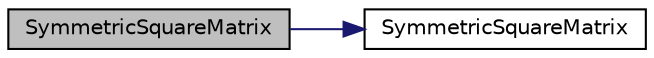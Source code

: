 digraph "SymmetricSquareMatrix"
{
  bgcolor="transparent";
  edge [fontname="Helvetica",fontsize="10",labelfontname="Helvetica",labelfontsize="10"];
  node [fontname="Helvetica",fontsize="10",shape=record];
  rankdir="LR";
  Node3 [label="SymmetricSquareMatrix",height=0.2,width=0.4,color="black", fillcolor="grey75", style="filled", fontcolor="black"];
  Node3 -> Node4 [color="midnightblue",fontsize="10",style="solid",fontname="Helvetica"];
  Node4 [label="SymmetricSquareMatrix",height=0.2,width=0.4,color="black",URL="$a28229.html#aff6c4f935313390485c4dece7d123ef2",tooltip="Null constructor. "];
}

